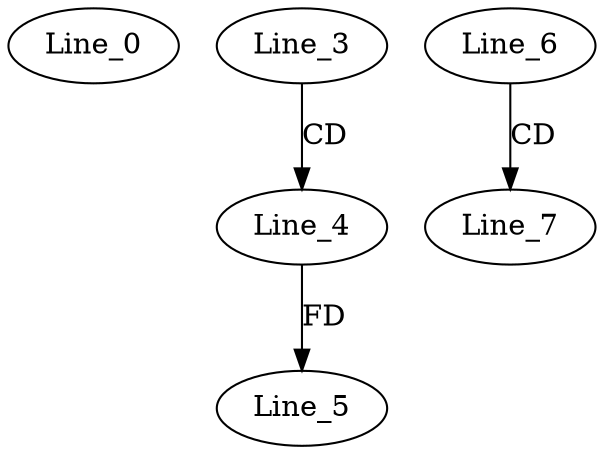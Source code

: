 digraph G {
  Line_0;
  Line_3;
  Line_4;
  Line_5;
  Line_6;
  Line_7;
  Line_3 -> Line_4 [ label="CD" ];
  Line_4 -> Line_5 [ label="FD" ];
  Line_6 -> Line_7 [ label="CD" ];
}
